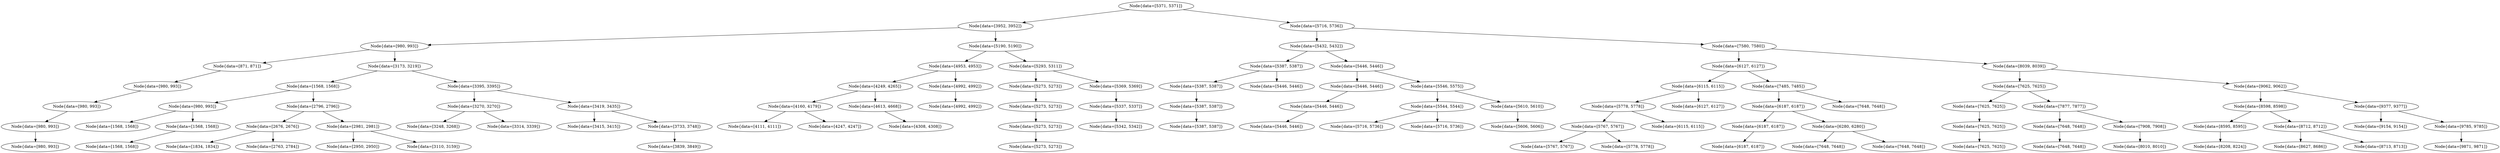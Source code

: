 digraph G{
2065510245 [label="Node{data=[5371, 5371]}"]
2065510245 -> 868063939
868063939 [label="Node{data=[3952, 3952]}"]
868063939 -> 2089123471
2089123471 [label="Node{data=[980, 993]}"]
2089123471 -> 1107461513
1107461513 [label="Node{data=[871, 871]}"]
1107461513 -> 1358359723
1358359723 [label="Node{data=[980, 993]}"]
1358359723 -> 264380404
264380404 [label="Node{data=[980, 993]}"]
264380404 -> 1482979717
1482979717 [label="Node{data=[980, 993]}"]
1482979717 -> 236753357
236753357 [label="Node{data=[980, 993]}"]
2089123471 -> 1776858897
1776858897 [label="Node{data=[3173, 3219]}"]
1776858897 -> 1984575591
1984575591 [label="Node{data=[1568, 1568]}"]
1984575591 -> 228188026
228188026 [label="Node{data=[980, 993]}"]
228188026 -> 1742841341
1742841341 [label="Node{data=[1568, 1568]}"]
228188026 -> 1268631087
1268631087 [label="Node{data=[1568, 1568]}"]
1268631087 -> 1823688251
1823688251 [label="Node{data=[1568, 1568]}"]
1984575591 -> 798111448
798111448 [label="Node{data=[2796, 2796]}"]
798111448 -> 1161207962
1161207962 [label="Node{data=[2676, 2676]}"]
1161207962 -> 1614785197
1614785197 [label="Node{data=[1834, 1834]}"]
1161207962 -> 382450191
382450191 [label="Node{data=[2763, 2784]}"]
798111448 -> 684813048
684813048 [label="Node{data=[2981, 2981]}"]
684813048 -> 1486040328
1486040328 [label="Node{data=[2950, 2950]}"]
684813048 -> 1164217973
1164217973 [label="Node{data=[3110, 3159]}"]
1776858897 -> 238309140
238309140 [label="Node{data=[3395, 3395]}"]
238309140 -> 756118144
756118144 [label="Node{data=[3270, 3270]}"]
756118144 -> 1814815047
1814815047 [label="Node{data=[3248, 3268]}"]
756118144 -> 232639889
232639889 [label="Node{data=[3314, 3339]}"]
238309140 -> 566063057
566063057 [label="Node{data=[3419, 3435]}"]
566063057 -> 127835156
127835156 [label="Node{data=[3415, 3415]}"]
566063057 -> 873231481
873231481 [label="Node{data=[3733, 3748]}"]
873231481 -> 1465812524
1465812524 [label="Node{data=[3839, 3849]}"]
868063939 -> 492288241
492288241 [label="Node{data=[5190, 5190]}"]
492288241 -> 1851455859
1851455859 [label="Node{data=[4953, 4953]}"]
1851455859 -> 966977405
966977405 [label="Node{data=[4249, 4265]}"]
966977405 -> 451832195
451832195 [label="Node{data=[4160, 4179]}"]
451832195 -> 987679263
987679263 [label="Node{data=[4111, 4111]}"]
451832195 -> 66465110
66465110 [label="Node{data=[4247, 4247]}"]
966977405 -> 759282522
759282522 [label="Node{data=[4613, 4668]}"]
759282522 -> 1149922560
1149922560 [label="Node{data=[4308, 4308]}"]
1851455859 -> 138992060
138992060 [label="Node{data=[4992, 4992]}"]
138992060 -> 979818878
979818878 [label="Node{data=[4992, 4992]}"]
492288241 -> 450706947
450706947 [label="Node{data=[5293, 5311]}"]
450706947 -> 220766773
220766773 [label="Node{data=[5273, 5273]}"]
220766773 -> 1138954005
1138954005 [label="Node{data=[5273, 5273]}"]
1138954005 -> 1338151742
1338151742 [label="Node{data=[5273, 5273]}"]
1338151742 -> 1016893923
1016893923 [label="Node{data=[5273, 5273]}"]
450706947 -> 1953342799
1953342799 [label="Node{data=[5369, 5369]}"]
1953342799 -> 791512944
791512944 [label="Node{data=[5337, 5337]}"]
791512944 -> 1949153992
1949153992 [label="Node{data=[5342, 5342]}"]
2065510245 -> 753282599
753282599 [label="Node{data=[5716, 5736]}"]
753282599 -> 892903721
892903721 [label="Node{data=[5432, 5432]}"]
892903721 -> 1986901753
1986901753 [label="Node{data=[5387, 5387]}"]
1986901753 -> 1871689990
1871689990 [label="Node{data=[5387, 5387]}"]
1871689990 -> 1921332678
1921332678 [label="Node{data=[5387, 5387]}"]
1921332678 -> 38073174
38073174 [label="Node{data=[5387, 5387]}"]
1986901753 -> 428169113
428169113 [label="Node{data=[5446, 5446]}"]
892903721 -> 198220326
198220326 [label="Node{data=[5446, 5446]}"]
198220326 -> 1344320927
1344320927 [label="Node{data=[5446, 5446]}"]
1344320927 -> 1977299598
1977299598 [label="Node{data=[5446, 5446]}"]
1977299598 -> 1188137523
1188137523 [label="Node{data=[5446, 5446]}"]
198220326 -> 1230977381
1230977381 [label="Node{data=[5546, 5575]}"]
1230977381 -> 470217116
470217116 [label="Node{data=[5544, 5544]}"]
470217116 -> 811986896
811986896 [label="Node{data=[5716, 5736]}"]
470217116 -> 2058316797
2058316797 [label="Node{data=[5716, 5736]}"]
1230977381 -> 1250685404
1250685404 [label="Node{data=[5610, 5610]}"]
1250685404 -> 1638556416
1638556416 [label="Node{data=[5606, 5606]}"]
753282599 -> 2116946826
2116946826 [label="Node{data=[7580, 7580]}"]
2116946826 -> 2136962865
2136962865 [label="Node{data=[6127, 6127]}"]
2136962865 -> 1783594007
1783594007 [label="Node{data=[6115, 6115]}"]
1783594007 -> 1481617469
1481617469 [label="Node{data=[5778, 5778]}"]
1481617469 -> 1446220517
1446220517 [label="Node{data=[5767, 5767]}"]
1446220517 -> 1389461997
1389461997 [label="Node{data=[5767, 5767]}"]
1446220517 -> 1139794020
1139794020 [label="Node{data=[5778, 5778]}"]
1481617469 -> 1711566460
1711566460 [label="Node{data=[6115, 6115]}"]
1783594007 -> 745172195
745172195 [label="Node{data=[6127, 6127]}"]
2136962865 -> 1919573610
1919573610 [label="Node{data=[7485, 7485]}"]
1919573610 -> 1312451715
1312451715 [label="Node{data=[6187, 6187]}"]
1312451715 -> 193502390
193502390 [label="Node{data=[6187, 6187]}"]
193502390 -> 1962603600
1962603600 [label="Node{data=[6187, 6187]}"]
1312451715 -> 1422097835
1422097835 [label="Node{data=[6280, 6280]}"]
1422097835 -> 1224760772
1224760772 [label="Node{data=[7648, 7648]}"]
1422097835 -> 111281534
111281534 [label="Node{data=[7648, 7648]}"]
1919573610 -> 634988942
634988942 [label="Node{data=[7648, 7648]}"]
2116946826 -> 1790453435
1790453435 [label="Node{data=[8039, 8039]}"]
1790453435 -> 563984469
563984469 [label="Node{data=[7625, 7625]}"]
563984469 -> 922931437
922931437 [label="Node{data=[7625, 7625]}"]
922931437 -> 1534790362
1534790362 [label="Node{data=[7625, 7625]}"]
1534790362 -> 1885172464
1885172464 [label="Node{data=[7625, 7625]}"]
563984469 -> 1011753918
1011753918 [label="Node{data=[7877, 7877]}"]
1011753918 -> 493488482
493488482 [label="Node{data=[7648, 7648]}"]
493488482 -> 516226511
516226511 [label="Node{data=[7648, 7648]}"]
1011753918 -> 85317141
85317141 [label="Node{data=[7908, 7908]}"]
85317141 -> 1217087194
1217087194 [label="Node{data=[8010, 8010]}"]
1790453435 -> 99055536
99055536 [label="Node{data=[9062, 9062]}"]
99055536 -> 1014290502
1014290502 [label="Node{data=[8598, 8598]}"]
1014290502 -> 402265251
402265251 [label="Node{data=[8595, 8595]}"]
402265251 -> 89468176
89468176 [label="Node{data=[8208, 8224]}"]
1014290502 -> 993104125
993104125 [label="Node{data=[8712, 8712]}"]
993104125 -> 563992885
563992885 [label="Node{data=[8627, 8686]}"]
993104125 -> 1720032937
1720032937 [label="Node{data=[8713, 8713]}"]
99055536 -> 1251218116
1251218116 [label="Node{data=[9377, 9377]}"]
1251218116 -> 2098578707
2098578707 [label="Node{data=[9154, 9154]}"]
1251218116 -> 839843829
839843829 [label="Node{data=[9785, 9785]}"]
839843829 -> 2025082827
2025082827 [label="Node{data=[9871, 9871]}"]
}